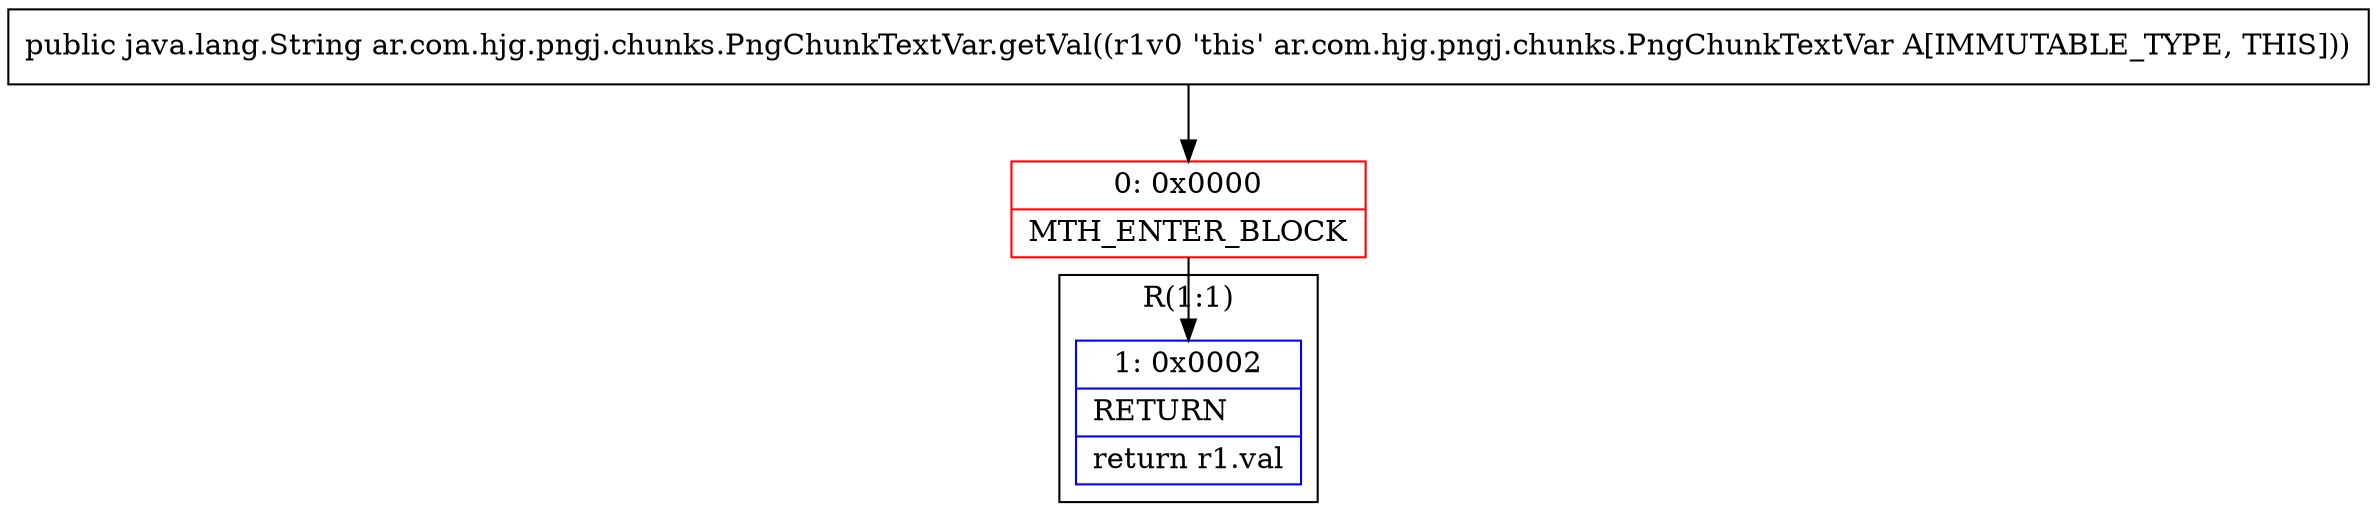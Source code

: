 digraph "CFG forar.com.hjg.pngj.chunks.PngChunkTextVar.getVal()Ljava\/lang\/String;" {
subgraph cluster_Region_268410500 {
label = "R(1:1)";
node [shape=record,color=blue];
Node_1 [shape=record,label="{1\:\ 0x0002|RETURN\l|return r1.val\l}"];
}
Node_0 [shape=record,color=red,label="{0\:\ 0x0000|MTH_ENTER_BLOCK\l}"];
MethodNode[shape=record,label="{public java.lang.String ar.com.hjg.pngj.chunks.PngChunkTextVar.getVal((r1v0 'this' ar.com.hjg.pngj.chunks.PngChunkTextVar A[IMMUTABLE_TYPE, THIS])) }"];
MethodNode -> Node_0;
Node_0 -> Node_1;
}

